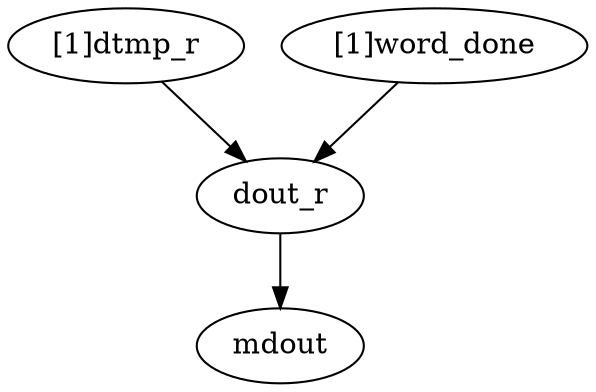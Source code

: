 strict digraph "" {
	"[1]dtmp_r"	 [complexity=4,
		importance=0.0764998461445,
		rank=0.0191249615361];
	dout_r	 [complexity=2,
		importance=0.0478340093412,
		rank=0.0239170046706];
	"[1]dtmp_r" -> dout_r;
	mdout	 [complexity=0,
		importance=0.02165858736,
		rank=0.0];
	dout_r -> mdout;
	"[1]word_done"	 [complexity=3,
		importance=0.0609209435591,
		rank=0.0203069811864];
	"[1]word_done" -> dout_r;
}
